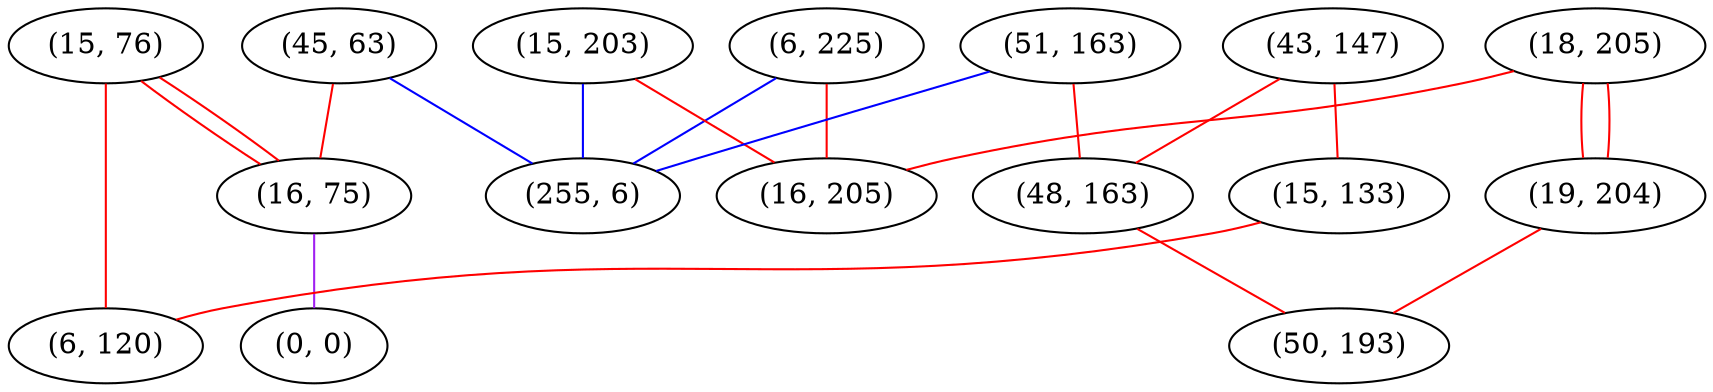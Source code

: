 graph "" {
"(15, 76)";
"(18, 205)";
"(45, 63)";
"(6, 225)";
"(16, 75)";
"(43, 147)";
"(15, 203)";
"(0, 0)";
"(19, 204)";
"(51, 163)";
"(255, 6)";
"(15, 133)";
"(16, 205)";
"(48, 163)";
"(50, 193)";
"(6, 120)";
"(15, 76)" -- "(16, 75)"  [color=red, key=0, weight=1];
"(15, 76)" -- "(16, 75)"  [color=red, key=1, weight=1];
"(15, 76)" -- "(6, 120)"  [color=red, key=0, weight=1];
"(18, 205)" -- "(19, 204)"  [color=red, key=0, weight=1];
"(18, 205)" -- "(19, 204)"  [color=red, key=1, weight=1];
"(18, 205)" -- "(16, 205)"  [color=red, key=0, weight=1];
"(45, 63)" -- "(16, 75)"  [color=red, key=0, weight=1];
"(45, 63)" -- "(255, 6)"  [color=blue, key=0, weight=3];
"(6, 225)" -- "(255, 6)"  [color=blue, key=0, weight=3];
"(6, 225)" -- "(16, 205)"  [color=red, key=0, weight=1];
"(16, 75)" -- "(0, 0)"  [color=purple, key=0, weight=4];
"(43, 147)" -- "(48, 163)"  [color=red, key=0, weight=1];
"(43, 147)" -- "(15, 133)"  [color=red, key=0, weight=1];
"(15, 203)" -- "(255, 6)"  [color=blue, key=0, weight=3];
"(15, 203)" -- "(16, 205)"  [color=red, key=0, weight=1];
"(19, 204)" -- "(50, 193)"  [color=red, key=0, weight=1];
"(51, 163)" -- "(48, 163)"  [color=red, key=0, weight=1];
"(51, 163)" -- "(255, 6)"  [color=blue, key=0, weight=3];
"(15, 133)" -- "(6, 120)"  [color=red, key=0, weight=1];
"(48, 163)" -- "(50, 193)"  [color=red, key=0, weight=1];
}

